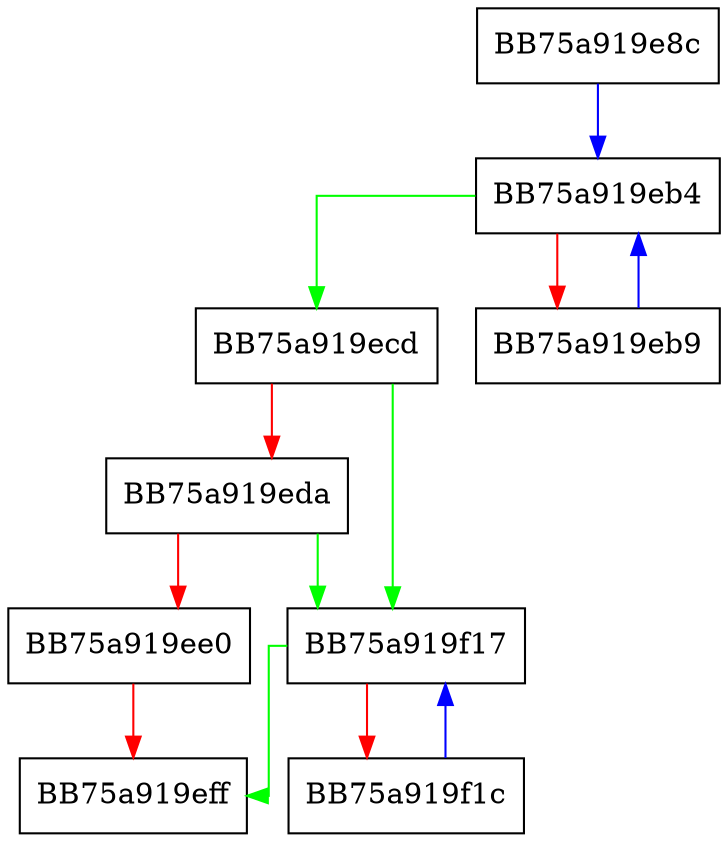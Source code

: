 digraph _Erase {
  node [shape="box"];
  graph [splines=ortho];
  BB75a919e8c -> BB75a919eb4 [color="blue"];
  BB75a919eb4 -> BB75a919ecd [color="green"];
  BB75a919eb4 -> BB75a919eb9 [color="red"];
  BB75a919eb9 -> BB75a919eb4 [color="blue"];
  BB75a919ecd -> BB75a919f17 [color="green"];
  BB75a919ecd -> BB75a919eda [color="red"];
  BB75a919eda -> BB75a919f17 [color="green"];
  BB75a919eda -> BB75a919ee0 [color="red"];
  BB75a919ee0 -> BB75a919eff [color="red"];
  BB75a919f17 -> BB75a919eff [color="green"];
  BB75a919f17 -> BB75a919f1c [color="red"];
  BB75a919f1c -> BB75a919f17 [color="blue"];
}